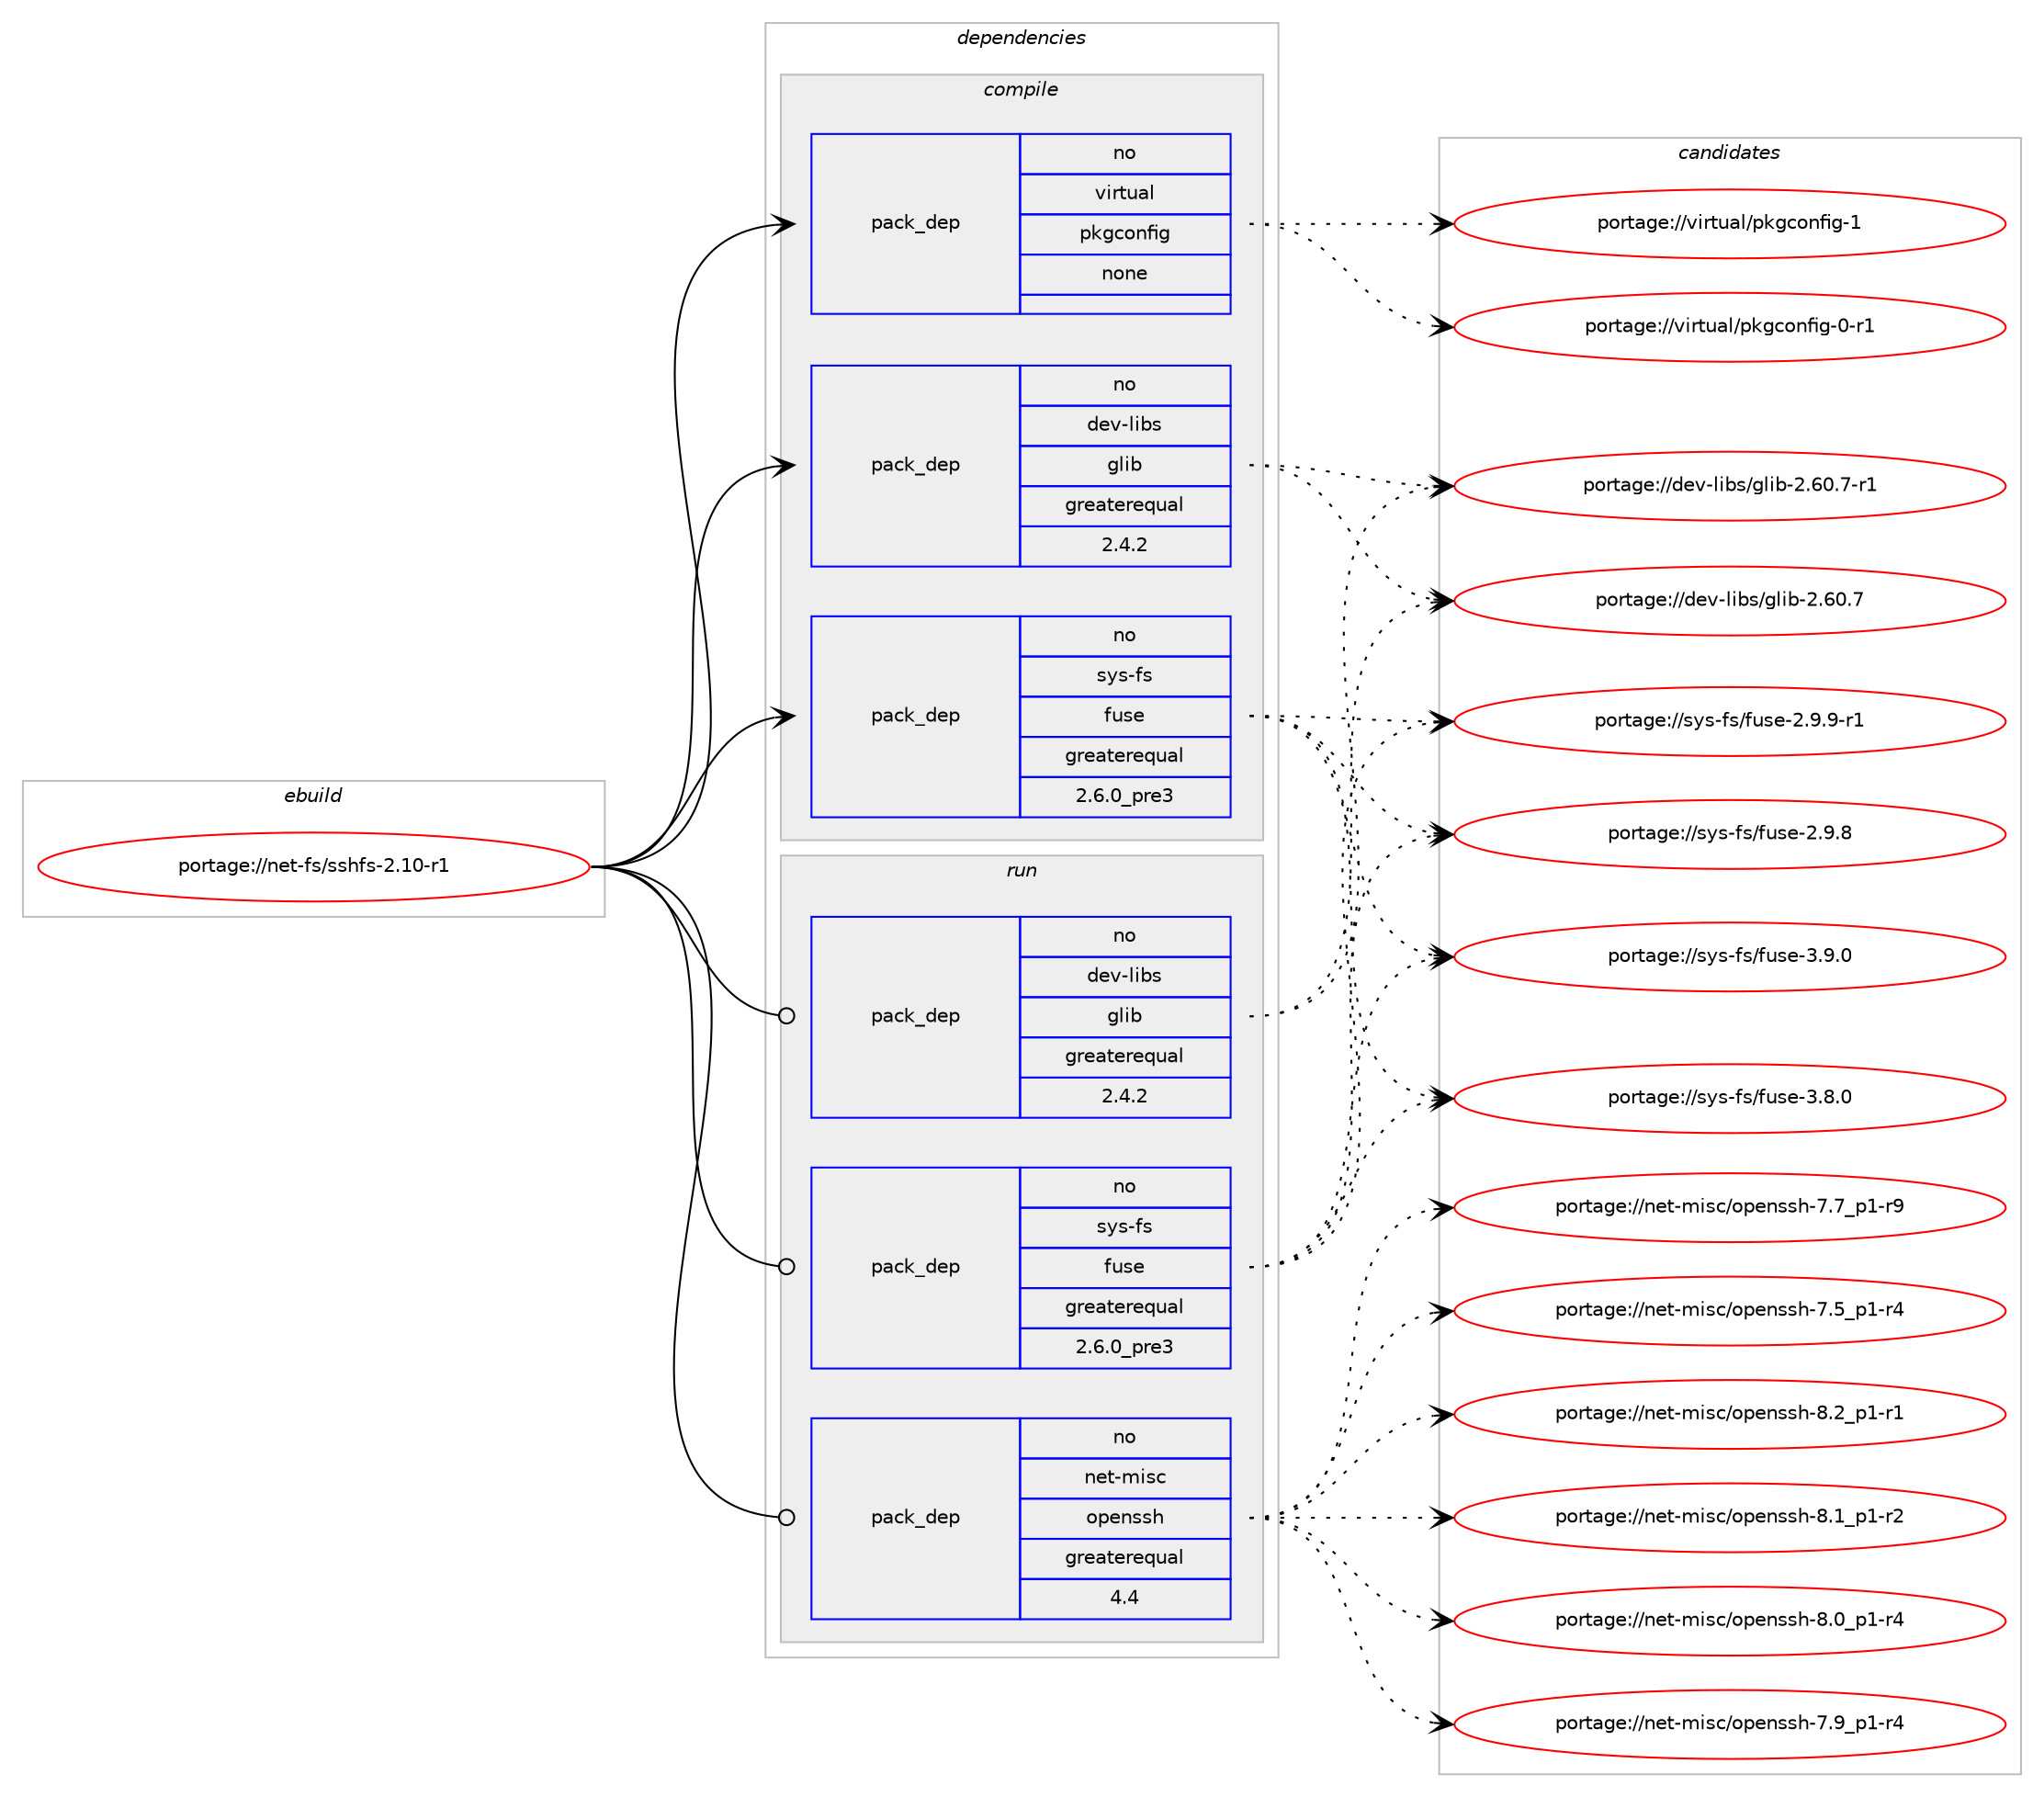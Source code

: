digraph prolog {

# *************
# Graph options
# *************

newrank=true;
concentrate=true;
compound=true;
graph [rankdir=LR,fontname=Helvetica,fontsize=10,ranksep=1.5];#, ranksep=2.5, nodesep=0.2];
edge  [arrowhead=vee];
node  [fontname=Helvetica,fontsize=10];

# **********
# The ebuild
# **********

subgraph cluster_leftcol {
color=gray;
rank=same;
label=<<i>ebuild</i>>;
id [label="portage://net-fs/sshfs-2.10-r1", color=red, width=4, href="../net-fs/sshfs-2.10-r1.svg"];
}

# ****************
# The dependencies
# ****************

subgraph cluster_midcol {
color=gray;
label=<<i>dependencies</i>>;
subgraph cluster_compile {
fillcolor="#eeeeee";
style=filled;
label=<<i>compile</i>>;
subgraph pack111068 {
dependency145191 [label=<<TABLE BORDER="0" CELLBORDER="1" CELLSPACING="0" CELLPADDING="4" WIDTH="220"><TR><TD ROWSPAN="6" CELLPADDING="30">pack_dep</TD></TR><TR><TD WIDTH="110">no</TD></TR><TR><TD>dev-libs</TD></TR><TR><TD>glib</TD></TR><TR><TD>greaterequal</TD></TR><TR><TD>2.4.2</TD></TR></TABLE>>, shape=none, color=blue];
}
id:e -> dependency145191:w [weight=20,style="solid",arrowhead="vee"];
subgraph pack111069 {
dependency145192 [label=<<TABLE BORDER="0" CELLBORDER="1" CELLSPACING="0" CELLPADDING="4" WIDTH="220"><TR><TD ROWSPAN="6" CELLPADDING="30">pack_dep</TD></TR><TR><TD WIDTH="110">no</TD></TR><TR><TD>sys-fs</TD></TR><TR><TD>fuse</TD></TR><TR><TD>greaterequal</TD></TR><TR><TD>2.6.0_pre3</TD></TR></TABLE>>, shape=none, color=blue];
}
id:e -> dependency145192:w [weight=20,style="solid",arrowhead="vee"];
subgraph pack111070 {
dependency145193 [label=<<TABLE BORDER="0" CELLBORDER="1" CELLSPACING="0" CELLPADDING="4" WIDTH="220"><TR><TD ROWSPAN="6" CELLPADDING="30">pack_dep</TD></TR><TR><TD WIDTH="110">no</TD></TR><TR><TD>virtual</TD></TR><TR><TD>pkgconfig</TD></TR><TR><TD>none</TD></TR><TR><TD></TD></TR></TABLE>>, shape=none, color=blue];
}
id:e -> dependency145193:w [weight=20,style="solid",arrowhead="vee"];
}
subgraph cluster_compileandrun {
fillcolor="#eeeeee";
style=filled;
label=<<i>compile and run</i>>;
}
subgraph cluster_run {
fillcolor="#eeeeee";
style=filled;
label=<<i>run</i>>;
subgraph pack111071 {
dependency145194 [label=<<TABLE BORDER="0" CELLBORDER="1" CELLSPACING="0" CELLPADDING="4" WIDTH="220"><TR><TD ROWSPAN="6" CELLPADDING="30">pack_dep</TD></TR><TR><TD WIDTH="110">no</TD></TR><TR><TD>dev-libs</TD></TR><TR><TD>glib</TD></TR><TR><TD>greaterequal</TD></TR><TR><TD>2.4.2</TD></TR></TABLE>>, shape=none, color=blue];
}
id:e -> dependency145194:w [weight=20,style="solid",arrowhead="odot"];
subgraph pack111072 {
dependency145195 [label=<<TABLE BORDER="0" CELLBORDER="1" CELLSPACING="0" CELLPADDING="4" WIDTH="220"><TR><TD ROWSPAN="6" CELLPADDING="30">pack_dep</TD></TR><TR><TD WIDTH="110">no</TD></TR><TR><TD>net-misc</TD></TR><TR><TD>openssh</TD></TR><TR><TD>greaterequal</TD></TR><TR><TD>4.4</TD></TR></TABLE>>, shape=none, color=blue];
}
id:e -> dependency145195:w [weight=20,style="solid",arrowhead="odot"];
subgraph pack111073 {
dependency145196 [label=<<TABLE BORDER="0" CELLBORDER="1" CELLSPACING="0" CELLPADDING="4" WIDTH="220"><TR><TD ROWSPAN="6" CELLPADDING="30">pack_dep</TD></TR><TR><TD WIDTH="110">no</TD></TR><TR><TD>sys-fs</TD></TR><TR><TD>fuse</TD></TR><TR><TD>greaterequal</TD></TR><TR><TD>2.6.0_pre3</TD></TR></TABLE>>, shape=none, color=blue];
}
id:e -> dependency145196:w [weight=20,style="solid",arrowhead="odot"];
}
}

# **************
# The candidates
# **************

subgraph cluster_choices {
rank=same;
color=gray;
label=<<i>candidates</i>>;

subgraph choice111068 {
color=black;
nodesep=1;
choice10010111845108105981154710310810598455046544846554511449 [label="portage://dev-libs/glib-2.60.7-r1", color=red, width=4,href="../dev-libs/glib-2.60.7-r1.svg"];
choice1001011184510810598115471031081059845504654484655 [label="portage://dev-libs/glib-2.60.7", color=red, width=4,href="../dev-libs/glib-2.60.7.svg"];
dependency145191:e -> choice10010111845108105981154710310810598455046544846554511449:w [style=dotted,weight="100"];
dependency145191:e -> choice1001011184510810598115471031081059845504654484655:w [style=dotted,weight="100"];
}
subgraph choice111069 {
color=black;
nodesep=1;
choice1151211154510211547102117115101455146574648 [label="portage://sys-fs/fuse-3.9.0", color=red, width=4,href="../sys-fs/fuse-3.9.0.svg"];
choice1151211154510211547102117115101455146564648 [label="portage://sys-fs/fuse-3.8.0", color=red, width=4,href="../sys-fs/fuse-3.8.0.svg"];
choice11512111545102115471021171151014550465746574511449 [label="portage://sys-fs/fuse-2.9.9-r1", color=red, width=4,href="../sys-fs/fuse-2.9.9-r1.svg"];
choice1151211154510211547102117115101455046574656 [label="portage://sys-fs/fuse-2.9.8", color=red, width=4,href="../sys-fs/fuse-2.9.8.svg"];
dependency145192:e -> choice1151211154510211547102117115101455146574648:w [style=dotted,weight="100"];
dependency145192:e -> choice1151211154510211547102117115101455146564648:w [style=dotted,weight="100"];
dependency145192:e -> choice11512111545102115471021171151014550465746574511449:w [style=dotted,weight="100"];
dependency145192:e -> choice1151211154510211547102117115101455046574656:w [style=dotted,weight="100"];
}
subgraph choice111070 {
color=black;
nodesep=1;
choice1181051141161179710847112107103991111101021051034549 [label="portage://virtual/pkgconfig-1", color=red, width=4,href="../virtual/pkgconfig-1.svg"];
choice11810511411611797108471121071039911111010210510345484511449 [label="portage://virtual/pkgconfig-0-r1", color=red, width=4,href="../virtual/pkgconfig-0-r1.svg"];
dependency145193:e -> choice1181051141161179710847112107103991111101021051034549:w [style=dotted,weight="100"];
dependency145193:e -> choice11810511411611797108471121071039911111010210510345484511449:w [style=dotted,weight="100"];
}
subgraph choice111071 {
color=black;
nodesep=1;
choice10010111845108105981154710310810598455046544846554511449 [label="portage://dev-libs/glib-2.60.7-r1", color=red, width=4,href="../dev-libs/glib-2.60.7-r1.svg"];
choice1001011184510810598115471031081059845504654484655 [label="portage://dev-libs/glib-2.60.7", color=red, width=4,href="../dev-libs/glib-2.60.7.svg"];
dependency145194:e -> choice10010111845108105981154710310810598455046544846554511449:w [style=dotted,weight="100"];
dependency145194:e -> choice1001011184510810598115471031081059845504654484655:w [style=dotted,weight="100"];
}
subgraph choice111072 {
color=black;
nodesep=1;
choice1101011164510910511599471111121011101151151044556465095112494511449 [label="portage://net-misc/openssh-8.2_p1-r1", color=red, width=4,href="../net-misc/openssh-8.2_p1-r1.svg"];
choice1101011164510910511599471111121011101151151044556464995112494511450 [label="portage://net-misc/openssh-8.1_p1-r2", color=red, width=4,href="../net-misc/openssh-8.1_p1-r2.svg"];
choice1101011164510910511599471111121011101151151044556464895112494511452 [label="portage://net-misc/openssh-8.0_p1-r4", color=red, width=4,href="../net-misc/openssh-8.0_p1-r4.svg"];
choice1101011164510910511599471111121011101151151044555465795112494511452 [label="portage://net-misc/openssh-7.9_p1-r4", color=red, width=4,href="../net-misc/openssh-7.9_p1-r4.svg"];
choice1101011164510910511599471111121011101151151044555465595112494511457 [label="portage://net-misc/openssh-7.7_p1-r9", color=red, width=4,href="../net-misc/openssh-7.7_p1-r9.svg"];
choice1101011164510910511599471111121011101151151044555465395112494511452 [label="portage://net-misc/openssh-7.5_p1-r4", color=red, width=4,href="../net-misc/openssh-7.5_p1-r4.svg"];
dependency145195:e -> choice1101011164510910511599471111121011101151151044556465095112494511449:w [style=dotted,weight="100"];
dependency145195:e -> choice1101011164510910511599471111121011101151151044556464995112494511450:w [style=dotted,weight="100"];
dependency145195:e -> choice1101011164510910511599471111121011101151151044556464895112494511452:w [style=dotted,weight="100"];
dependency145195:e -> choice1101011164510910511599471111121011101151151044555465795112494511452:w [style=dotted,weight="100"];
dependency145195:e -> choice1101011164510910511599471111121011101151151044555465595112494511457:w [style=dotted,weight="100"];
dependency145195:e -> choice1101011164510910511599471111121011101151151044555465395112494511452:w [style=dotted,weight="100"];
}
subgraph choice111073 {
color=black;
nodesep=1;
choice1151211154510211547102117115101455146574648 [label="portage://sys-fs/fuse-3.9.0", color=red, width=4,href="../sys-fs/fuse-3.9.0.svg"];
choice1151211154510211547102117115101455146564648 [label="portage://sys-fs/fuse-3.8.0", color=red, width=4,href="../sys-fs/fuse-3.8.0.svg"];
choice11512111545102115471021171151014550465746574511449 [label="portage://sys-fs/fuse-2.9.9-r1", color=red, width=4,href="../sys-fs/fuse-2.9.9-r1.svg"];
choice1151211154510211547102117115101455046574656 [label="portage://sys-fs/fuse-2.9.8", color=red, width=4,href="../sys-fs/fuse-2.9.8.svg"];
dependency145196:e -> choice1151211154510211547102117115101455146574648:w [style=dotted,weight="100"];
dependency145196:e -> choice1151211154510211547102117115101455146564648:w [style=dotted,weight="100"];
dependency145196:e -> choice11512111545102115471021171151014550465746574511449:w [style=dotted,weight="100"];
dependency145196:e -> choice1151211154510211547102117115101455046574656:w [style=dotted,weight="100"];
}
}

}

